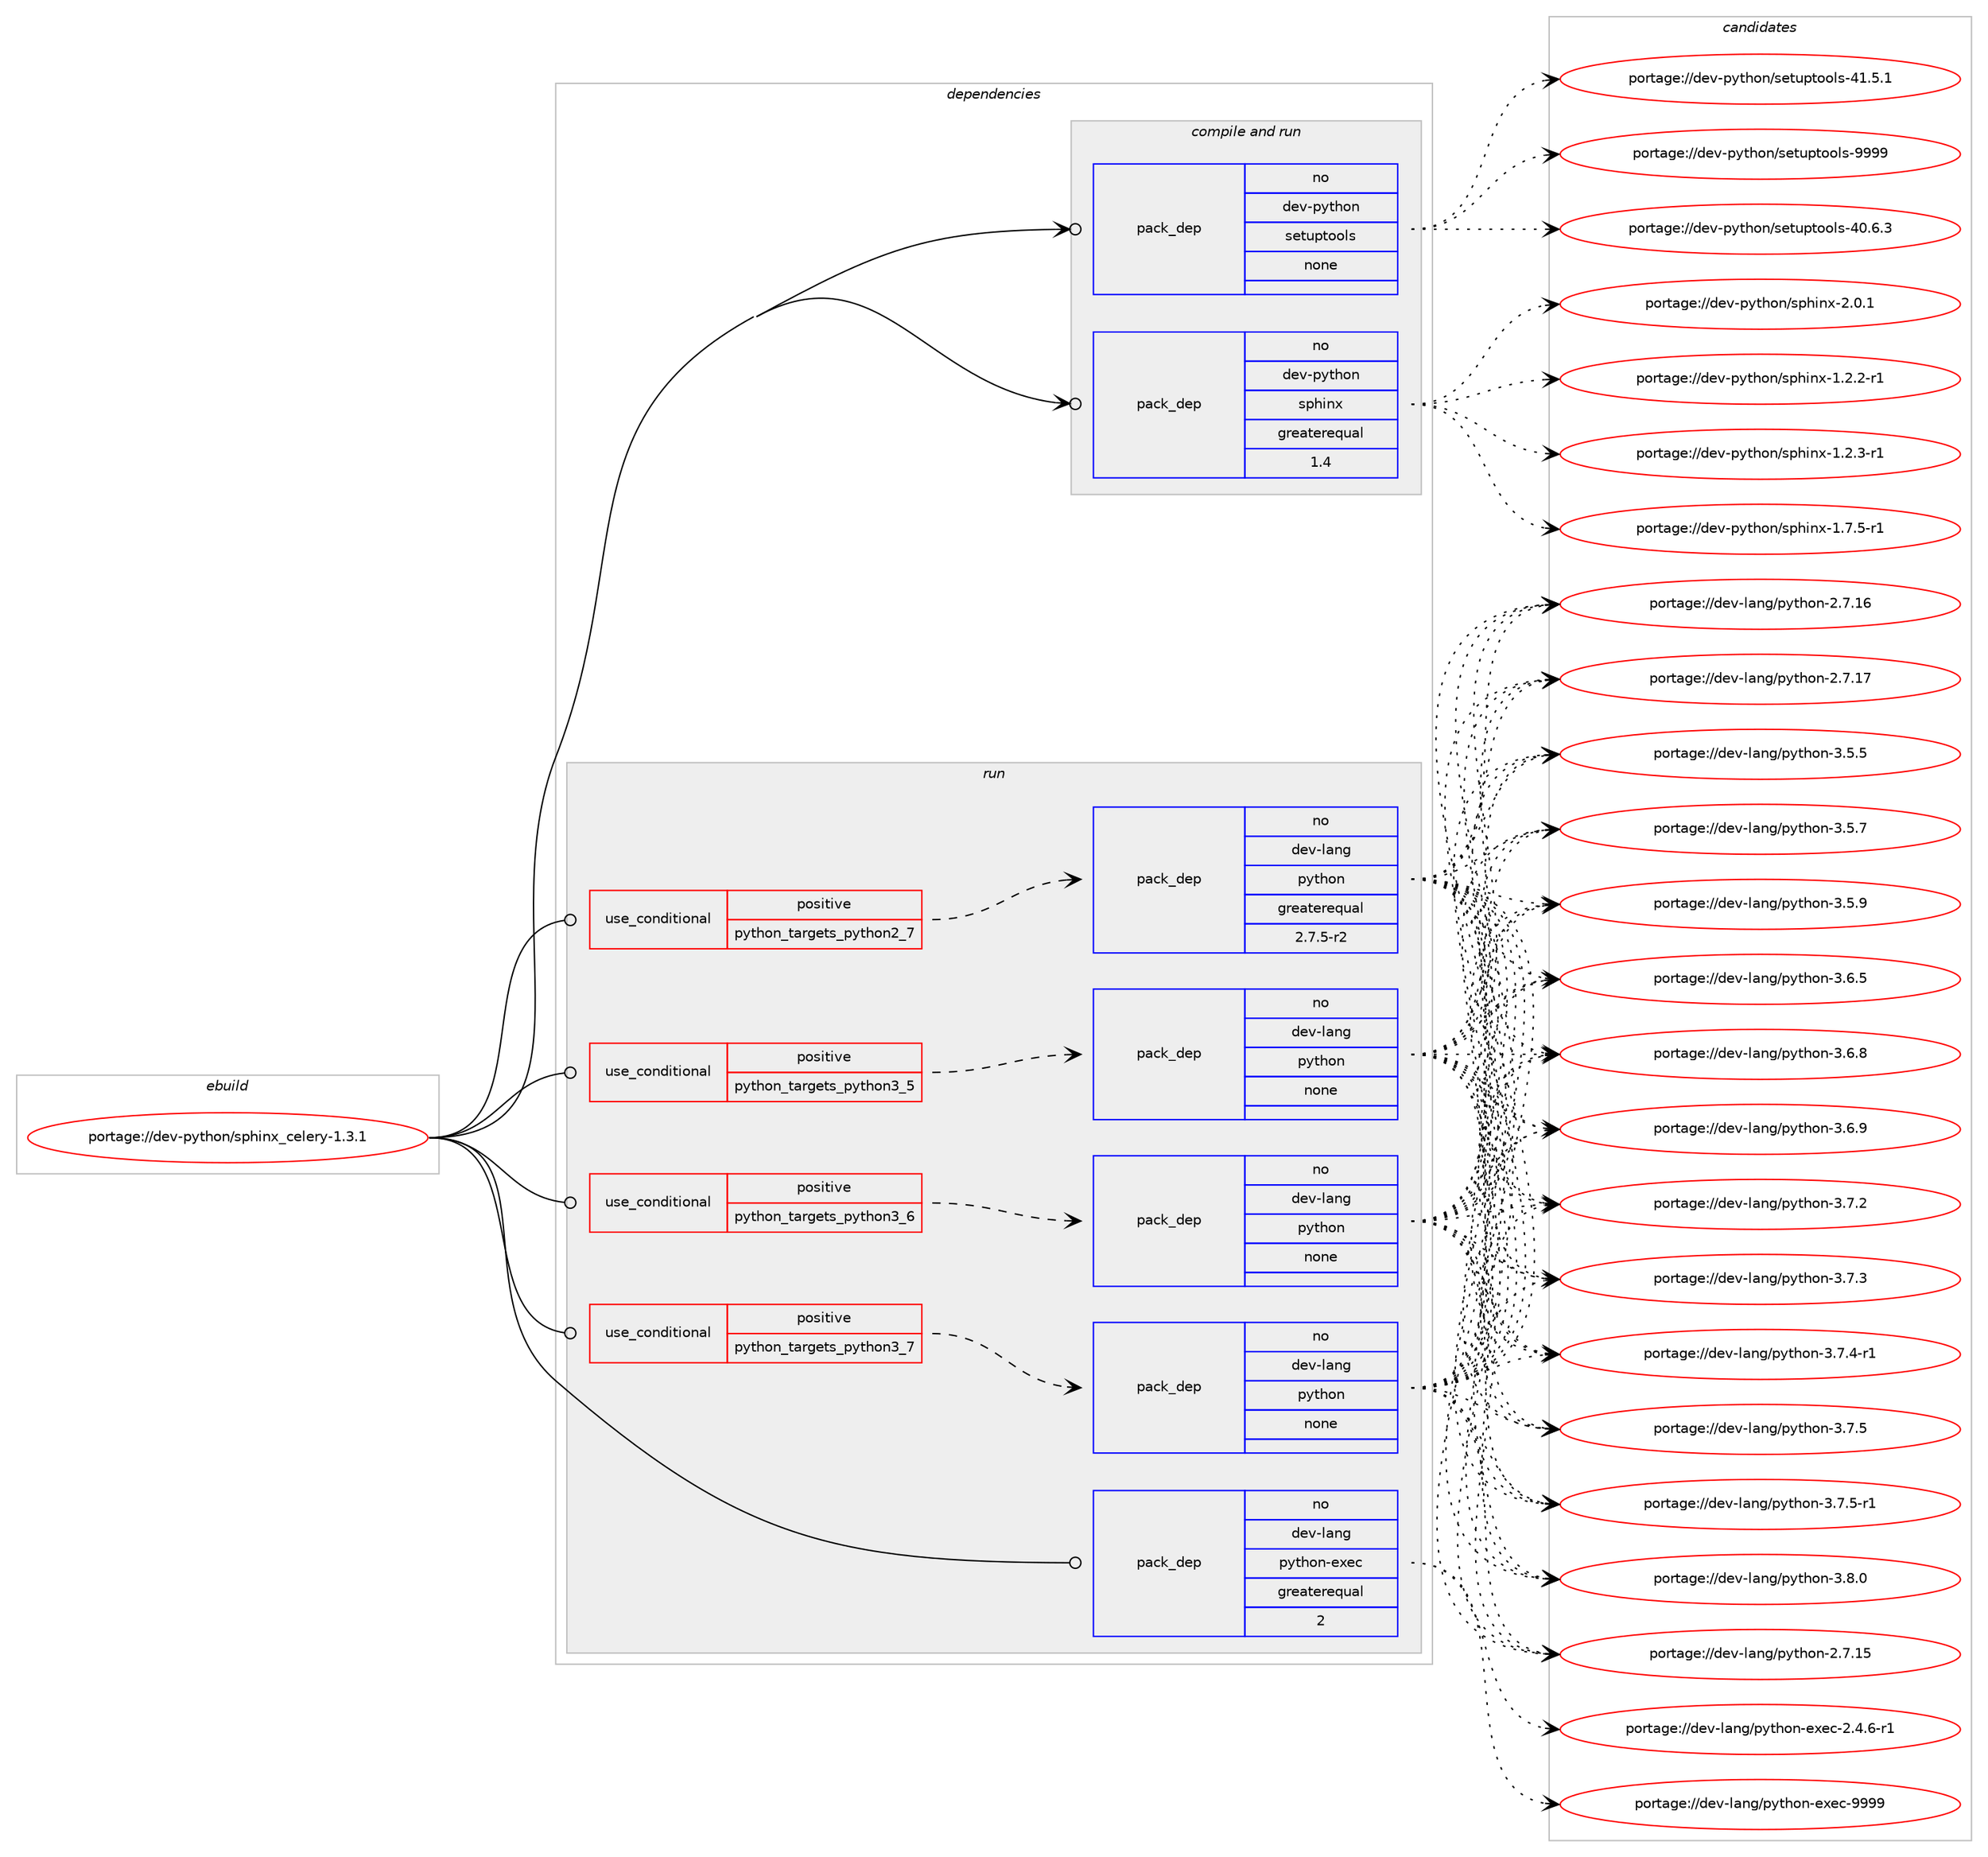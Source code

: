 digraph prolog {

# *************
# Graph options
# *************

newrank=true;
concentrate=true;
compound=true;
graph [rankdir=LR,fontname=Helvetica,fontsize=10,ranksep=1.5];#, ranksep=2.5, nodesep=0.2];
edge  [arrowhead=vee];
node  [fontname=Helvetica,fontsize=10];

# **********
# The ebuild
# **********

subgraph cluster_leftcol {
color=gray;
rank=same;
label=<<i>ebuild</i>>;
id [label="portage://dev-python/sphinx_celery-1.3.1", color=red, width=4, href="../dev-python/sphinx_celery-1.3.1.svg"];
}

# ****************
# The dependencies
# ****************

subgraph cluster_midcol {
color=gray;
label=<<i>dependencies</i>>;
subgraph cluster_compile {
fillcolor="#eeeeee";
style=filled;
label=<<i>compile</i>>;
}
subgraph cluster_compileandrun {
fillcolor="#eeeeee";
style=filled;
label=<<i>compile and run</i>>;
subgraph pack130819 {
dependency173203 [label=<<TABLE BORDER="0" CELLBORDER="1" CELLSPACING="0" CELLPADDING="4" WIDTH="220"><TR><TD ROWSPAN="6" CELLPADDING="30">pack_dep</TD></TR><TR><TD WIDTH="110">no</TD></TR><TR><TD>dev-python</TD></TR><TR><TD>setuptools</TD></TR><TR><TD>none</TD></TR><TR><TD></TD></TR></TABLE>>, shape=none, color=blue];
}
id:e -> dependency173203:w [weight=20,style="solid",arrowhead="odotvee"];
subgraph pack130820 {
dependency173204 [label=<<TABLE BORDER="0" CELLBORDER="1" CELLSPACING="0" CELLPADDING="4" WIDTH="220"><TR><TD ROWSPAN="6" CELLPADDING="30">pack_dep</TD></TR><TR><TD WIDTH="110">no</TD></TR><TR><TD>dev-python</TD></TR><TR><TD>sphinx</TD></TR><TR><TD>greaterequal</TD></TR><TR><TD>1.4</TD></TR></TABLE>>, shape=none, color=blue];
}
id:e -> dependency173204:w [weight=20,style="solid",arrowhead="odotvee"];
}
subgraph cluster_run {
fillcolor="#eeeeee";
style=filled;
label=<<i>run</i>>;
subgraph cond38981 {
dependency173205 [label=<<TABLE BORDER="0" CELLBORDER="1" CELLSPACING="0" CELLPADDING="4"><TR><TD ROWSPAN="3" CELLPADDING="10">use_conditional</TD></TR><TR><TD>positive</TD></TR><TR><TD>python_targets_python2_7</TD></TR></TABLE>>, shape=none, color=red];
subgraph pack130821 {
dependency173206 [label=<<TABLE BORDER="0" CELLBORDER="1" CELLSPACING="0" CELLPADDING="4" WIDTH="220"><TR><TD ROWSPAN="6" CELLPADDING="30">pack_dep</TD></TR><TR><TD WIDTH="110">no</TD></TR><TR><TD>dev-lang</TD></TR><TR><TD>python</TD></TR><TR><TD>greaterequal</TD></TR><TR><TD>2.7.5-r2</TD></TR></TABLE>>, shape=none, color=blue];
}
dependency173205:e -> dependency173206:w [weight=20,style="dashed",arrowhead="vee"];
}
id:e -> dependency173205:w [weight=20,style="solid",arrowhead="odot"];
subgraph cond38982 {
dependency173207 [label=<<TABLE BORDER="0" CELLBORDER="1" CELLSPACING="0" CELLPADDING="4"><TR><TD ROWSPAN="3" CELLPADDING="10">use_conditional</TD></TR><TR><TD>positive</TD></TR><TR><TD>python_targets_python3_5</TD></TR></TABLE>>, shape=none, color=red];
subgraph pack130822 {
dependency173208 [label=<<TABLE BORDER="0" CELLBORDER="1" CELLSPACING="0" CELLPADDING="4" WIDTH="220"><TR><TD ROWSPAN="6" CELLPADDING="30">pack_dep</TD></TR><TR><TD WIDTH="110">no</TD></TR><TR><TD>dev-lang</TD></TR><TR><TD>python</TD></TR><TR><TD>none</TD></TR><TR><TD></TD></TR></TABLE>>, shape=none, color=blue];
}
dependency173207:e -> dependency173208:w [weight=20,style="dashed",arrowhead="vee"];
}
id:e -> dependency173207:w [weight=20,style="solid",arrowhead="odot"];
subgraph cond38983 {
dependency173209 [label=<<TABLE BORDER="0" CELLBORDER="1" CELLSPACING="0" CELLPADDING="4"><TR><TD ROWSPAN="3" CELLPADDING="10">use_conditional</TD></TR><TR><TD>positive</TD></TR><TR><TD>python_targets_python3_6</TD></TR></TABLE>>, shape=none, color=red];
subgraph pack130823 {
dependency173210 [label=<<TABLE BORDER="0" CELLBORDER="1" CELLSPACING="0" CELLPADDING="4" WIDTH="220"><TR><TD ROWSPAN="6" CELLPADDING="30">pack_dep</TD></TR><TR><TD WIDTH="110">no</TD></TR><TR><TD>dev-lang</TD></TR><TR><TD>python</TD></TR><TR><TD>none</TD></TR><TR><TD></TD></TR></TABLE>>, shape=none, color=blue];
}
dependency173209:e -> dependency173210:w [weight=20,style="dashed",arrowhead="vee"];
}
id:e -> dependency173209:w [weight=20,style="solid",arrowhead="odot"];
subgraph cond38984 {
dependency173211 [label=<<TABLE BORDER="0" CELLBORDER="1" CELLSPACING="0" CELLPADDING="4"><TR><TD ROWSPAN="3" CELLPADDING="10">use_conditional</TD></TR><TR><TD>positive</TD></TR><TR><TD>python_targets_python3_7</TD></TR></TABLE>>, shape=none, color=red];
subgraph pack130824 {
dependency173212 [label=<<TABLE BORDER="0" CELLBORDER="1" CELLSPACING="0" CELLPADDING="4" WIDTH="220"><TR><TD ROWSPAN="6" CELLPADDING="30">pack_dep</TD></TR><TR><TD WIDTH="110">no</TD></TR><TR><TD>dev-lang</TD></TR><TR><TD>python</TD></TR><TR><TD>none</TD></TR><TR><TD></TD></TR></TABLE>>, shape=none, color=blue];
}
dependency173211:e -> dependency173212:w [weight=20,style="dashed",arrowhead="vee"];
}
id:e -> dependency173211:w [weight=20,style="solid",arrowhead="odot"];
subgraph pack130825 {
dependency173213 [label=<<TABLE BORDER="0" CELLBORDER="1" CELLSPACING="0" CELLPADDING="4" WIDTH="220"><TR><TD ROWSPAN="6" CELLPADDING="30">pack_dep</TD></TR><TR><TD WIDTH="110">no</TD></TR><TR><TD>dev-lang</TD></TR><TR><TD>python-exec</TD></TR><TR><TD>greaterequal</TD></TR><TR><TD>2</TD></TR></TABLE>>, shape=none, color=blue];
}
id:e -> dependency173213:w [weight=20,style="solid",arrowhead="odot"];
}
}

# **************
# The candidates
# **************

subgraph cluster_choices {
rank=same;
color=gray;
label=<<i>candidates</i>>;

subgraph choice130819 {
color=black;
nodesep=1;
choiceportage100101118451121211161041111104711510111611711211611111110811545524846544651 [label="portage://dev-python/setuptools-40.6.3", color=red, width=4,href="../dev-python/setuptools-40.6.3.svg"];
choiceportage100101118451121211161041111104711510111611711211611111110811545524946534649 [label="portage://dev-python/setuptools-41.5.1", color=red, width=4,href="../dev-python/setuptools-41.5.1.svg"];
choiceportage10010111845112121116104111110471151011161171121161111111081154557575757 [label="portage://dev-python/setuptools-9999", color=red, width=4,href="../dev-python/setuptools-9999.svg"];
dependency173203:e -> choiceportage100101118451121211161041111104711510111611711211611111110811545524846544651:w [style=dotted,weight="100"];
dependency173203:e -> choiceportage100101118451121211161041111104711510111611711211611111110811545524946534649:w [style=dotted,weight="100"];
dependency173203:e -> choiceportage10010111845112121116104111110471151011161171121161111111081154557575757:w [style=dotted,weight="100"];
}
subgraph choice130820 {
color=black;
nodesep=1;
choiceportage10010111845112121116104111110471151121041051101204549465046504511449 [label="portage://dev-python/sphinx-1.2.2-r1", color=red, width=4,href="../dev-python/sphinx-1.2.2-r1.svg"];
choiceportage10010111845112121116104111110471151121041051101204549465046514511449 [label="portage://dev-python/sphinx-1.2.3-r1", color=red, width=4,href="../dev-python/sphinx-1.2.3-r1.svg"];
choiceportage10010111845112121116104111110471151121041051101204549465546534511449 [label="portage://dev-python/sphinx-1.7.5-r1", color=red, width=4,href="../dev-python/sphinx-1.7.5-r1.svg"];
choiceportage1001011184511212111610411111047115112104105110120455046484649 [label="portage://dev-python/sphinx-2.0.1", color=red, width=4,href="../dev-python/sphinx-2.0.1.svg"];
dependency173204:e -> choiceportage10010111845112121116104111110471151121041051101204549465046504511449:w [style=dotted,weight="100"];
dependency173204:e -> choiceportage10010111845112121116104111110471151121041051101204549465046514511449:w [style=dotted,weight="100"];
dependency173204:e -> choiceportage10010111845112121116104111110471151121041051101204549465546534511449:w [style=dotted,weight="100"];
dependency173204:e -> choiceportage1001011184511212111610411111047115112104105110120455046484649:w [style=dotted,weight="100"];
}
subgraph choice130821 {
color=black;
nodesep=1;
choiceportage10010111845108971101034711212111610411111045504655464953 [label="portage://dev-lang/python-2.7.15", color=red, width=4,href="../dev-lang/python-2.7.15.svg"];
choiceportage10010111845108971101034711212111610411111045504655464954 [label="portage://dev-lang/python-2.7.16", color=red, width=4,href="../dev-lang/python-2.7.16.svg"];
choiceportage10010111845108971101034711212111610411111045504655464955 [label="portage://dev-lang/python-2.7.17", color=red, width=4,href="../dev-lang/python-2.7.17.svg"];
choiceportage100101118451089711010347112121116104111110455146534653 [label="portage://dev-lang/python-3.5.5", color=red, width=4,href="../dev-lang/python-3.5.5.svg"];
choiceportage100101118451089711010347112121116104111110455146534655 [label="portage://dev-lang/python-3.5.7", color=red, width=4,href="../dev-lang/python-3.5.7.svg"];
choiceportage100101118451089711010347112121116104111110455146534657 [label="portage://dev-lang/python-3.5.9", color=red, width=4,href="../dev-lang/python-3.5.9.svg"];
choiceportage100101118451089711010347112121116104111110455146544653 [label="portage://dev-lang/python-3.6.5", color=red, width=4,href="../dev-lang/python-3.6.5.svg"];
choiceportage100101118451089711010347112121116104111110455146544656 [label="portage://dev-lang/python-3.6.8", color=red, width=4,href="../dev-lang/python-3.6.8.svg"];
choiceportage100101118451089711010347112121116104111110455146544657 [label="portage://dev-lang/python-3.6.9", color=red, width=4,href="../dev-lang/python-3.6.9.svg"];
choiceportage100101118451089711010347112121116104111110455146554650 [label="portage://dev-lang/python-3.7.2", color=red, width=4,href="../dev-lang/python-3.7.2.svg"];
choiceportage100101118451089711010347112121116104111110455146554651 [label="portage://dev-lang/python-3.7.3", color=red, width=4,href="../dev-lang/python-3.7.3.svg"];
choiceportage1001011184510897110103471121211161041111104551465546524511449 [label="portage://dev-lang/python-3.7.4-r1", color=red, width=4,href="../dev-lang/python-3.7.4-r1.svg"];
choiceportage100101118451089711010347112121116104111110455146554653 [label="portage://dev-lang/python-3.7.5", color=red, width=4,href="../dev-lang/python-3.7.5.svg"];
choiceportage1001011184510897110103471121211161041111104551465546534511449 [label="portage://dev-lang/python-3.7.5-r1", color=red, width=4,href="../dev-lang/python-3.7.5-r1.svg"];
choiceportage100101118451089711010347112121116104111110455146564648 [label="portage://dev-lang/python-3.8.0", color=red, width=4,href="../dev-lang/python-3.8.0.svg"];
dependency173206:e -> choiceportage10010111845108971101034711212111610411111045504655464953:w [style=dotted,weight="100"];
dependency173206:e -> choiceportage10010111845108971101034711212111610411111045504655464954:w [style=dotted,weight="100"];
dependency173206:e -> choiceportage10010111845108971101034711212111610411111045504655464955:w [style=dotted,weight="100"];
dependency173206:e -> choiceportage100101118451089711010347112121116104111110455146534653:w [style=dotted,weight="100"];
dependency173206:e -> choiceportage100101118451089711010347112121116104111110455146534655:w [style=dotted,weight="100"];
dependency173206:e -> choiceportage100101118451089711010347112121116104111110455146534657:w [style=dotted,weight="100"];
dependency173206:e -> choiceportage100101118451089711010347112121116104111110455146544653:w [style=dotted,weight="100"];
dependency173206:e -> choiceportage100101118451089711010347112121116104111110455146544656:w [style=dotted,weight="100"];
dependency173206:e -> choiceportage100101118451089711010347112121116104111110455146544657:w [style=dotted,weight="100"];
dependency173206:e -> choiceportage100101118451089711010347112121116104111110455146554650:w [style=dotted,weight="100"];
dependency173206:e -> choiceportage100101118451089711010347112121116104111110455146554651:w [style=dotted,weight="100"];
dependency173206:e -> choiceportage1001011184510897110103471121211161041111104551465546524511449:w [style=dotted,weight="100"];
dependency173206:e -> choiceportage100101118451089711010347112121116104111110455146554653:w [style=dotted,weight="100"];
dependency173206:e -> choiceportage1001011184510897110103471121211161041111104551465546534511449:w [style=dotted,weight="100"];
dependency173206:e -> choiceportage100101118451089711010347112121116104111110455146564648:w [style=dotted,weight="100"];
}
subgraph choice130822 {
color=black;
nodesep=1;
choiceportage10010111845108971101034711212111610411111045504655464953 [label="portage://dev-lang/python-2.7.15", color=red, width=4,href="../dev-lang/python-2.7.15.svg"];
choiceportage10010111845108971101034711212111610411111045504655464954 [label="portage://dev-lang/python-2.7.16", color=red, width=4,href="../dev-lang/python-2.7.16.svg"];
choiceportage10010111845108971101034711212111610411111045504655464955 [label="portage://dev-lang/python-2.7.17", color=red, width=4,href="../dev-lang/python-2.7.17.svg"];
choiceportage100101118451089711010347112121116104111110455146534653 [label="portage://dev-lang/python-3.5.5", color=red, width=4,href="../dev-lang/python-3.5.5.svg"];
choiceportage100101118451089711010347112121116104111110455146534655 [label="portage://dev-lang/python-3.5.7", color=red, width=4,href="../dev-lang/python-3.5.7.svg"];
choiceportage100101118451089711010347112121116104111110455146534657 [label="portage://dev-lang/python-3.5.9", color=red, width=4,href="../dev-lang/python-3.5.9.svg"];
choiceportage100101118451089711010347112121116104111110455146544653 [label="portage://dev-lang/python-3.6.5", color=red, width=4,href="../dev-lang/python-3.6.5.svg"];
choiceportage100101118451089711010347112121116104111110455146544656 [label="portage://dev-lang/python-3.6.8", color=red, width=4,href="../dev-lang/python-3.6.8.svg"];
choiceportage100101118451089711010347112121116104111110455146544657 [label="portage://dev-lang/python-3.6.9", color=red, width=4,href="../dev-lang/python-3.6.9.svg"];
choiceportage100101118451089711010347112121116104111110455146554650 [label="portage://dev-lang/python-3.7.2", color=red, width=4,href="../dev-lang/python-3.7.2.svg"];
choiceportage100101118451089711010347112121116104111110455146554651 [label="portage://dev-lang/python-3.7.3", color=red, width=4,href="../dev-lang/python-3.7.3.svg"];
choiceportage1001011184510897110103471121211161041111104551465546524511449 [label="portage://dev-lang/python-3.7.4-r1", color=red, width=4,href="../dev-lang/python-3.7.4-r1.svg"];
choiceportage100101118451089711010347112121116104111110455146554653 [label="portage://dev-lang/python-3.7.5", color=red, width=4,href="../dev-lang/python-3.7.5.svg"];
choiceportage1001011184510897110103471121211161041111104551465546534511449 [label="portage://dev-lang/python-3.7.5-r1", color=red, width=4,href="../dev-lang/python-3.7.5-r1.svg"];
choiceportage100101118451089711010347112121116104111110455146564648 [label="portage://dev-lang/python-3.8.0", color=red, width=4,href="../dev-lang/python-3.8.0.svg"];
dependency173208:e -> choiceportage10010111845108971101034711212111610411111045504655464953:w [style=dotted,weight="100"];
dependency173208:e -> choiceportage10010111845108971101034711212111610411111045504655464954:w [style=dotted,weight="100"];
dependency173208:e -> choiceportage10010111845108971101034711212111610411111045504655464955:w [style=dotted,weight="100"];
dependency173208:e -> choiceportage100101118451089711010347112121116104111110455146534653:w [style=dotted,weight="100"];
dependency173208:e -> choiceportage100101118451089711010347112121116104111110455146534655:w [style=dotted,weight="100"];
dependency173208:e -> choiceportage100101118451089711010347112121116104111110455146534657:w [style=dotted,weight="100"];
dependency173208:e -> choiceportage100101118451089711010347112121116104111110455146544653:w [style=dotted,weight="100"];
dependency173208:e -> choiceportage100101118451089711010347112121116104111110455146544656:w [style=dotted,weight="100"];
dependency173208:e -> choiceportage100101118451089711010347112121116104111110455146544657:w [style=dotted,weight="100"];
dependency173208:e -> choiceportage100101118451089711010347112121116104111110455146554650:w [style=dotted,weight="100"];
dependency173208:e -> choiceportage100101118451089711010347112121116104111110455146554651:w [style=dotted,weight="100"];
dependency173208:e -> choiceportage1001011184510897110103471121211161041111104551465546524511449:w [style=dotted,weight="100"];
dependency173208:e -> choiceportage100101118451089711010347112121116104111110455146554653:w [style=dotted,weight="100"];
dependency173208:e -> choiceportage1001011184510897110103471121211161041111104551465546534511449:w [style=dotted,weight="100"];
dependency173208:e -> choiceportage100101118451089711010347112121116104111110455146564648:w [style=dotted,weight="100"];
}
subgraph choice130823 {
color=black;
nodesep=1;
choiceportage10010111845108971101034711212111610411111045504655464953 [label="portage://dev-lang/python-2.7.15", color=red, width=4,href="../dev-lang/python-2.7.15.svg"];
choiceportage10010111845108971101034711212111610411111045504655464954 [label="portage://dev-lang/python-2.7.16", color=red, width=4,href="../dev-lang/python-2.7.16.svg"];
choiceportage10010111845108971101034711212111610411111045504655464955 [label="portage://dev-lang/python-2.7.17", color=red, width=4,href="../dev-lang/python-2.7.17.svg"];
choiceportage100101118451089711010347112121116104111110455146534653 [label="portage://dev-lang/python-3.5.5", color=red, width=4,href="../dev-lang/python-3.5.5.svg"];
choiceportage100101118451089711010347112121116104111110455146534655 [label="portage://dev-lang/python-3.5.7", color=red, width=4,href="../dev-lang/python-3.5.7.svg"];
choiceportage100101118451089711010347112121116104111110455146534657 [label="portage://dev-lang/python-3.5.9", color=red, width=4,href="../dev-lang/python-3.5.9.svg"];
choiceportage100101118451089711010347112121116104111110455146544653 [label="portage://dev-lang/python-3.6.5", color=red, width=4,href="../dev-lang/python-3.6.5.svg"];
choiceportage100101118451089711010347112121116104111110455146544656 [label="portage://dev-lang/python-3.6.8", color=red, width=4,href="../dev-lang/python-3.6.8.svg"];
choiceportage100101118451089711010347112121116104111110455146544657 [label="portage://dev-lang/python-3.6.9", color=red, width=4,href="../dev-lang/python-3.6.9.svg"];
choiceportage100101118451089711010347112121116104111110455146554650 [label="portage://dev-lang/python-3.7.2", color=red, width=4,href="../dev-lang/python-3.7.2.svg"];
choiceportage100101118451089711010347112121116104111110455146554651 [label="portage://dev-lang/python-3.7.3", color=red, width=4,href="../dev-lang/python-3.7.3.svg"];
choiceportage1001011184510897110103471121211161041111104551465546524511449 [label="portage://dev-lang/python-3.7.4-r1", color=red, width=4,href="../dev-lang/python-3.7.4-r1.svg"];
choiceportage100101118451089711010347112121116104111110455146554653 [label="portage://dev-lang/python-3.7.5", color=red, width=4,href="../dev-lang/python-3.7.5.svg"];
choiceportage1001011184510897110103471121211161041111104551465546534511449 [label="portage://dev-lang/python-3.7.5-r1", color=red, width=4,href="../dev-lang/python-3.7.5-r1.svg"];
choiceportage100101118451089711010347112121116104111110455146564648 [label="portage://dev-lang/python-3.8.0", color=red, width=4,href="../dev-lang/python-3.8.0.svg"];
dependency173210:e -> choiceportage10010111845108971101034711212111610411111045504655464953:w [style=dotted,weight="100"];
dependency173210:e -> choiceportage10010111845108971101034711212111610411111045504655464954:w [style=dotted,weight="100"];
dependency173210:e -> choiceportage10010111845108971101034711212111610411111045504655464955:w [style=dotted,weight="100"];
dependency173210:e -> choiceportage100101118451089711010347112121116104111110455146534653:w [style=dotted,weight="100"];
dependency173210:e -> choiceportage100101118451089711010347112121116104111110455146534655:w [style=dotted,weight="100"];
dependency173210:e -> choiceportage100101118451089711010347112121116104111110455146534657:w [style=dotted,weight="100"];
dependency173210:e -> choiceportage100101118451089711010347112121116104111110455146544653:w [style=dotted,weight="100"];
dependency173210:e -> choiceportage100101118451089711010347112121116104111110455146544656:w [style=dotted,weight="100"];
dependency173210:e -> choiceportage100101118451089711010347112121116104111110455146544657:w [style=dotted,weight="100"];
dependency173210:e -> choiceportage100101118451089711010347112121116104111110455146554650:w [style=dotted,weight="100"];
dependency173210:e -> choiceportage100101118451089711010347112121116104111110455146554651:w [style=dotted,weight="100"];
dependency173210:e -> choiceportage1001011184510897110103471121211161041111104551465546524511449:w [style=dotted,weight="100"];
dependency173210:e -> choiceportage100101118451089711010347112121116104111110455146554653:w [style=dotted,weight="100"];
dependency173210:e -> choiceportage1001011184510897110103471121211161041111104551465546534511449:w [style=dotted,weight="100"];
dependency173210:e -> choiceportage100101118451089711010347112121116104111110455146564648:w [style=dotted,weight="100"];
}
subgraph choice130824 {
color=black;
nodesep=1;
choiceportage10010111845108971101034711212111610411111045504655464953 [label="portage://dev-lang/python-2.7.15", color=red, width=4,href="../dev-lang/python-2.7.15.svg"];
choiceportage10010111845108971101034711212111610411111045504655464954 [label="portage://dev-lang/python-2.7.16", color=red, width=4,href="../dev-lang/python-2.7.16.svg"];
choiceportage10010111845108971101034711212111610411111045504655464955 [label="portage://dev-lang/python-2.7.17", color=red, width=4,href="../dev-lang/python-2.7.17.svg"];
choiceportage100101118451089711010347112121116104111110455146534653 [label="portage://dev-lang/python-3.5.5", color=red, width=4,href="../dev-lang/python-3.5.5.svg"];
choiceportage100101118451089711010347112121116104111110455146534655 [label="portage://dev-lang/python-3.5.7", color=red, width=4,href="../dev-lang/python-3.5.7.svg"];
choiceportage100101118451089711010347112121116104111110455146534657 [label="portage://dev-lang/python-3.5.9", color=red, width=4,href="../dev-lang/python-3.5.9.svg"];
choiceportage100101118451089711010347112121116104111110455146544653 [label="portage://dev-lang/python-3.6.5", color=red, width=4,href="../dev-lang/python-3.6.5.svg"];
choiceportage100101118451089711010347112121116104111110455146544656 [label="portage://dev-lang/python-3.6.8", color=red, width=4,href="../dev-lang/python-3.6.8.svg"];
choiceportage100101118451089711010347112121116104111110455146544657 [label="portage://dev-lang/python-3.6.9", color=red, width=4,href="../dev-lang/python-3.6.9.svg"];
choiceportage100101118451089711010347112121116104111110455146554650 [label="portage://dev-lang/python-3.7.2", color=red, width=4,href="../dev-lang/python-3.7.2.svg"];
choiceportage100101118451089711010347112121116104111110455146554651 [label="portage://dev-lang/python-3.7.3", color=red, width=4,href="../dev-lang/python-3.7.3.svg"];
choiceportage1001011184510897110103471121211161041111104551465546524511449 [label="portage://dev-lang/python-3.7.4-r1", color=red, width=4,href="../dev-lang/python-3.7.4-r1.svg"];
choiceportage100101118451089711010347112121116104111110455146554653 [label="portage://dev-lang/python-3.7.5", color=red, width=4,href="../dev-lang/python-3.7.5.svg"];
choiceportage1001011184510897110103471121211161041111104551465546534511449 [label="portage://dev-lang/python-3.7.5-r1", color=red, width=4,href="../dev-lang/python-3.7.5-r1.svg"];
choiceportage100101118451089711010347112121116104111110455146564648 [label="portage://dev-lang/python-3.8.0", color=red, width=4,href="../dev-lang/python-3.8.0.svg"];
dependency173212:e -> choiceportage10010111845108971101034711212111610411111045504655464953:w [style=dotted,weight="100"];
dependency173212:e -> choiceportage10010111845108971101034711212111610411111045504655464954:w [style=dotted,weight="100"];
dependency173212:e -> choiceportage10010111845108971101034711212111610411111045504655464955:w [style=dotted,weight="100"];
dependency173212:e -> choiceportage100101118451089711010347112121116104111110455146534653:w [style=dotted,weight="100"];
dependency173212:e -> choiceportage100101118451089711010347112121116104111110455146534655:w [style=dotted,weight="100"];
dependency173212:e -> choiceportage100101118451089711010347112121116104111110455146534657:w [style=dotted,weight="100"];
dependency173212:e -> choiceportage100101118451089711010347112121116104111110455146544653:w [style=dotted,weight="100"];
dependency173212:e -> choiceportage100101118451089711010347112121116104111110455146544656:w [style=dotted,weight="100"];
dependency173212:e -> choiceportage100101118451089711010347112121116104111110455146544657:w [style=dotted,weight="100"];
dependency173212:e -> choiceportage100101118451089711010347112121116104111110455146554650:w [style=dotted,weight="100"];
dependency173212:e -> choiceportage100101118451089711010347112121116104111110455146554651:w [style=dotted,weight="100"];
dependency173212:e -> choiceportage1001011184510897110103471121211161041111104551465546524511449:w [style=dotted,weight="100"];
dependency173212:e -> choiceportage100101118451089711010347112121116104111110455146554653:w [style=dotted,weight="100"];
dependency173212:e -> choiceportage1001011184510897110103471121211161041111104551465546534511449:w [style=dotted,weight="100"];
dependency173212:e -> choiceportage100101118451089711010347112121116104111110455146564648:w [style=dotted,weight="100"];
}
subgraph choice130825 {
color=black;
nodesep=1;
choiceportage10010111845108971101034711212111610411111045101120101994550465246544511449 [label="portage://dev-lang/python-exec-2.4.6-r1", color=red, width=4,href="../dev-lang/python-exec-2.4.6-r1.svg"];
choiceportage10010111845108971101034711212111610411111045101120101994557575757 [label="portage://dev-lang/python-exec-9999", color=red, width=4,href="../dev-lang/python-exec-9999.svg"];
dependency173213:e -> choiceportage10010111845108971101034711212111610411111045101120101994550465246544511449:w [style=dotted,weight="100"];
dependency173213:e -> choiceportage10010111845108971101034711212111610411111045101120101994557575757:w [style=dotted,weight="100"];
}
}

}
